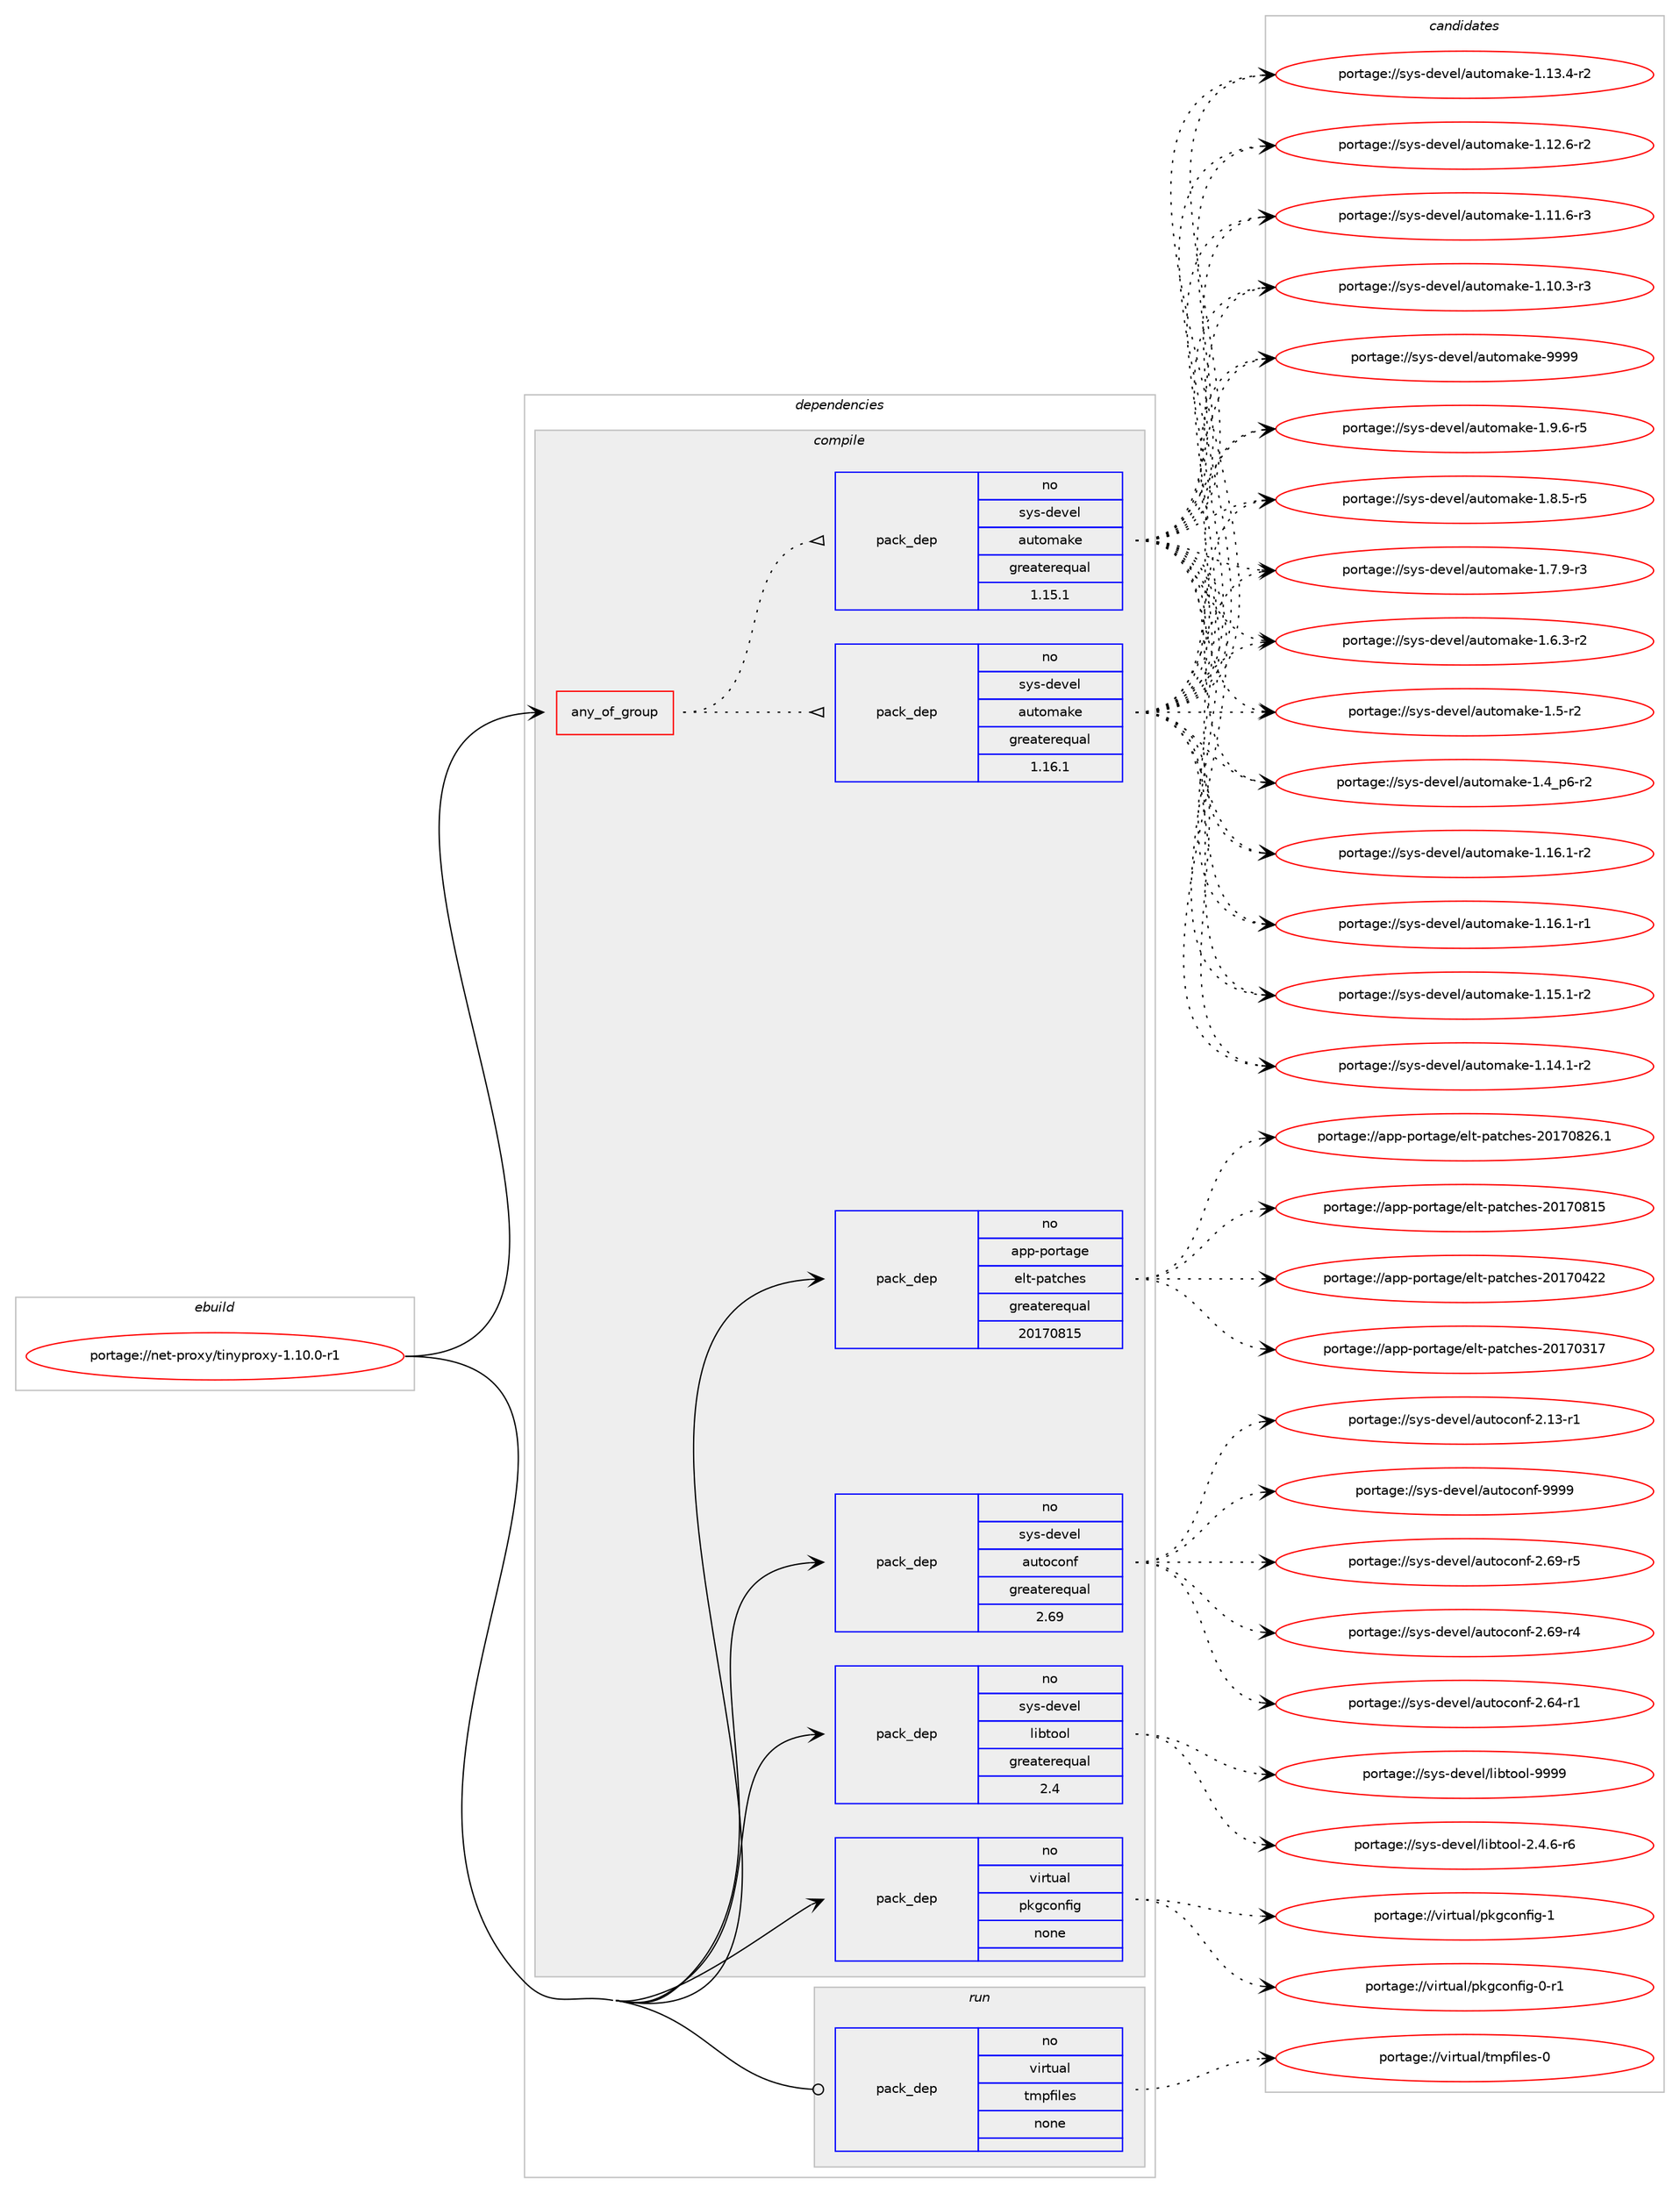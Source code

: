 digraph prolog {

# *************
# Graph options
# *************

newrank=true;
concentrate=true;
compound=true;
graph [rankdir=LR,fontname=Helvetica,fontsize=10,ranksep=1.5];#, ranksep=2.5, nodesep=0.2];
edge  [arrowhead=vee];
node  [fontname=Helvetica,fontsize=10];

# **********
# The ebuild
# **********

subgraph cluster_leftcol {
color=gray;
rank=same;
label=<<i>ebuild</i>>;
id [label="portage://net-proxy/tinyproxy-1.10.0-r1", color=red, width=4, href="../net-proxy/tinyproxy-1.10.0-r1.svg"];
}

# ****************
# The dependencies
# ****************

subgraph cluster_midcol {
color=gray;
label=<<i>dependencies</i>>;
subgraph cluster_compile {
fillcolor="#eeeeee";
style=filled;
label=<<i>compile</i>>;
subgraph any1770 {
dependency110711 [label=<<TABLE BORDER="0" CELLBORDER="1" CELLSPACING="0" CELLPADDING="4"><TR><TD CELLPADDING="10">any_of_group</TD></TR></TABLE>>, shape=none, color=red];subgraph pack86772 {
dependency110712 [label=<<TABLE BORDER="0" CELLBORDER="1" CELLSPACING="0" CELLPADDING="4" WIDTH="220"><TR><TD ROWSPAN="6" CELLPADDING="30">pack_dep</TD></TR><TR><TD WIDTH="110">no</TD></TR><TR><TD>sys-devel</TD></TR><TR><TD>automake</TD></TR><TR><TD>greaterequal</TD></TR><TR><TD>1.16.1</TD></TR></TABLE>>, shape=none, color=blue];
}
dependency110711:e -> dependency110712:w [weight=20,style="dotted",arrowhead="oinv"];
subgraph pack86773 {
dependency110713 [label=<<TABLE BORDER="0" CELLBORDER="1" CELLSPACING="0" CELLPADDING="4" WIDTH="220"><TR><TD ROWSPAN="6" CELLPADDING="30">pack_dep</TD></TR><TR><TD WIDTH="110">no</TD></TR><TR><TD>sys-devel</TD></TR><TR><TD>automake</TD></TR><TR><TD>greaterequal</TD></TR><TR><TD>1.15.1</TD></TR></TABLE>>, shape=none, color=blue];
}
dependency110711:e -> dependency110713:w [weight=20,style="dotted",arrowhead="oinv"];
}
id:e -> dependency110711:w [weight=20,style="solid",arrowhead="vee"];
subgraph pack86774 {
dependency110714 [label=<<TABLE BORDER="0" CELLBORDER="1" CELLSPACING="0" CELLPADDING="4" WIDTH="220"><TR><TD ROWSPAN="6" CELLPADDING="30">pack_dep</TD></TR><TR><TD WIDTH="110">no</TD></TR><TR><TD>app-portage</TD></TR><TR><TD>elt-patches</TD></TR><TR><TD>greaterequal</TD></TR><TR><TD>20170815</TD></TR></TABLE>>, shape=none, color=blue];
}
id:e -> dependency110714:w [weight=20,style="solid",arrowhead="vee"];
subgraph pack86775 {
dependency110715 [label=<<TABLE BORDER="0" CELLBORDER="1" CELLSPACING="0" CELLPADDING="4" WIDTH="220"><TR><TD ROWSPAN="6" CELLPADDING="30">pack_dep</TD></TR><TR><TD WIDTH="110">no</TD></TR><TR><TD>sys-devel</TD></TR><TR><TD>autoconf</TD></TR><TR><TD>greaterequal</TD></TR><TR><TD>2.69</TD></TR></TABLE>>, shape=none, color=blue];
}
id:e -> dependency110715:w [weight=20,style="solid",arrowhead="vee"];
subgraph pack86776 {
dependency110716 [label=<<TABLE BORDER="0" CELLBORDER="1" CELLSPACING="0" CELLPADDING="4" WIDTH="220"><TR><TD ROWSPAN="6" CELLPADDING="30">pack_dep</TD></TR><TR><TD WIDTH="110">no</TD></TR><TR><TD>sys-devel</TD></TR><TR><TD>libtool</TD></TR><TR><TD>greaterequal</TD></TR><TR><TD>2.4</TD></TR></TABLE>>, shape=none, color=blue];
}
id:e -> dependency110716:w [weight=20,style="solid",arrowhead="vee"];
subgraph pack86777 {
dependency110717 [label=<<TABLE BORDER="0" CELLBORDER="1" CELLSPACING="0" CELLPADDING="4" WIDTH="220"><TR><TD ROWSPAN="6" CELLPADDING="30">pack_dep</TD></TR><TR><TD WIDTH="110">no</TD></TR><TR><TD>virtual</TD></TR><TR><TD>pkgconfig</TD></TR><TR><TD>none</TD></TR><TR><TD></TD></TR></TABLE>>, shape=none, color=blue];
}
id:e -> dependency110717:w [weight=20,style="solid",arrowhead="vee"];
}
subgraph cluster_compileandrun {
fillcolor="#eeeeee";
style=filled;
label=<<i>compile and run</i>>;
}
subgraph cluster_run {
fillcolor="#eeeeee";
style=filled;
label=<<i>run</i>>;
subgraph pack86778 {
dependency110718 [label=<<TABLE BORDER="0" CELLBORDER="1" CELLSPACING="0" CELLPADDING="4" WIDTH="220"><TR><TD ROWSPAN="6" CELLPADDING="30">pack_dep</TD></TR><TR><TD WIDTH="110">no</TD></TR><TR><TD>virtual</TD></TR><TR><TD>tmpfiles</TD></TR><TR><TD>none</TD></TR><TR><TD></TD></TR></TABLE>>, shape=none, color=blue];
}
id:e -> dependency110718:w [weight=20,style="solid",arrowhead="odot"];
}
}

# **************
# The candidates
# **************

subgraph cluster_choices {
rank=same;
color=gray;
label=<<i>candidates</i>>;

subgraph choice86772 {
color=black;
nodesep=1;
choice115121115451001011181011084797117116111109971071014557575757 [label="portage://sys-devel/automake-9999", color=red, width=4,href="../sys-devel/automake-9999.svg"];
choice115121115451001011181011084797117116111109971071014549465746544511453 [label="portage://sys-devel/automake-1.9.6-r5", color=red, width=4,href="../sys-devel/automake-1.9.6-r5.svg"];
choice115121115451001011181011084797117116111109971071014549465646534511453 [label="portage://sys-devel/automake-1.8.5-r5", color=red, width=4,href="../sys-devel/automake-1.8.5-r5.svg"];
choice115121115451001011181011084797117116111109971071014549465546574511451 [label="portage://sys-devel/automake-1.7.9-r3", color=red, width=4,href="../sys-devel/automake-1.7.9-r3.svg"];
choice115121115451001011181011084797117116111109971071014549465446514511450 [label="portage://sys-devel/automake-1.6.3-r2", color=red, width=4,href="../sys-devel/automake-1.6.3-r2.svg"];
choice11512111545100101118101108479711711611110997107101454946534511450 [label="portage://sys-devel/automake-1.5-r2", color=red, width=4,href="../sys-devel/automake-1.5-r2.svg"];
choice115121115451001011181011084797117116111109971071014549465295112544511450 [label="portage://sys-devel/automake-1.4_p6-r2", color=red, width=4,href="../sys-devel/automake-1.4_p6-r2.svg"];
choice11512111545100101118101108479711711611110997107101454946495446494511450 [label="portage://sys-devel/automake-1.16.1-r2", color=red, width=4,href="../sys-devel/automake-1.16.1-r2.svg"];
choice11512111545100101118101108479711711611110997107101454946495446494511449 [label="portage://sys-devel/automake-1.16.1-r1", color=red, width=4,href="../sys-devel/automake-1.16.1-r1.svg"];
choice11512111545100101118101108479711711611110997107101454946495346494511450 [label="portage://sys-devel/automake-1.15.1-r2", color=red, width=4,href="../sys-devel/automake-1.15.1-r2.svg"];
choice11512111545100101118101108479711711611110997107101454946495246494511450 [label="portage://sys-devel/automake-1.14.1-r2", color=red, width=4,href="../sys-devel/automake-1.14.1-r2.svg"];
choice11512111545100101118101108479711711611110997107101454946495146524511450 [label="portage://sys-devel/automake-1.13.4-r2", color=red, width=4,href="../sys-devel/automake-1.13.4-r2.svg"];
choice11512111545100101118101108479711711611110997107101454946495046544511450 [label="portage://sys-devel/automake-1.12.6-r2", color=red, width=4,href="../sys-devel/automake-1.12.6-r2.svg"];
choice11512111545100101118101108479711711611110997107101454946494946544511451 [label="portage://sys-devel/automake-1.11.6-r3", color=red, width=4,href="../sys-devel/automake-1.11.6-r3.svg"];
choice11512111545100101118101108479711711611110997107101454946494846514511451 [label="portage://sys-devel/automake-1.10.3-r3", color=red, width=4,href="../sys-devel/automake-1.10.3-r3.svg"];
dependency110712:e -> choice115121115451001011181011084797117116111109971071014557575757:w [style=dotted,weight="100"];
dependency110712:e -> choice115121115451001011181011084797117116111109971071014549465746544511453:w [style=dotted,weight="100"];
dependency110712:e -> choice115121115451001011181011084797117116111109971071014549465646534511453:w [style=dotted,weight="100"];
dependency110712:e -> choice115121115451001011181011084797117116111109971071014549465546574511451:w [style=dotted,weight="100"];
dependency110712:e -> choice115121115451001011181011084797117116111109971071014549465446514511450:w [style=dotted,weight="100"];
dependency110712:e -> choice11512111545100101118101108479711711611110997107101454946534511450:w [style=dotted,weight="100"];
dependency110712:e -> choice115121115451001011181011084797117116111109971071014549465295112544511450:w [style=dotted,weight="100"];
dependency110712:e -> choice11512111545100101118101108479711711611110997107101454946495446494511450:w [style=dotted,weight="100"];
dependency110712:e -> choice11512111545100101118101108479711711611110997107101454946495446494511449:w [style=dotted,weight="100"];
dependency110712:e -> choice11512111545100101118101108479711711611110997107101454946495346494511450:w [style=dotted,weight="100"];
dependency110712:e -> choice11512111545100101118101108479711711611110997107101454946495246494511450:w [style=dotted,weight="100"];
dependency110712:e -> choice11512111545100101118101108479711711611110997107101454946495146524511450:w [style=dotted,weight="100"];
dependency110712:e -> choice11512111545100101118101108479711711611110997107101454946495046544511450:w [style=dotted,weight="100"];
dependency110712:e -> choice11512111545100101118101108479711711611110997107101454946494946544511451:w [style=dotted,weight="100"];
dependency110712:e -> choice11512111545100101118101108479711711611110997107101454946494846514511451:w [style=dotted,weight="100"];
}
subgraph choice86773 {
color=black;
nodesep=1;
choice115121115451001011181011084797117116111109971071014557575757 [label="portage://sys-devel/automake-9999", color=red, width=4,href="../sys-devel/automake-9999.svg"];
choice115121115451001011181011084797117116111109971071014549465746544511453 [label="portage://sys-devel/automake-1.9.6-r5", color=red, width=4,href="../sys-devel/automake-1.9.6-r5.svg"];
choice115121115451001011181011084797117116111109971071014549465646534511453 [label="portage://sys-devel/automake-1.8.5-r5", color=red, width=4,href="../sys-devel/automake-1.8.5-r5.svg"];
choice115121115451001011181011084797117116111109971071014549465546574511451 [label="portage://sys-devel/automake-1.7.9-r3", color=red, width=4,href="../sys-devel/automake-1.7.9-r3.svg"];
choice115121115451001011181011084797117116111109971071014549465446514511450 [label="portage://sys-devel/automake-1.6.3-r2", color=red, width=4,href="../sys-devel/automake-1.6.3-r2.svg"];
choice11512111545100101118101108479711711611110997107101454946534511450 [label="portage://sys-devel/automake-1.5-r2", color=red, width=4,href="../sys-devel/automake-1.5-r2.svg"];
choice115121115451001011181011084797117116111109971071014549465295112544511450 [label="portage://sys-devel/automake-1.4_p6-r2", color=red, width=4,href="../sys-devel/automake-1.4_p6-r2.svg"];
choice11512111545100101118101108479711711611110997107101454946495446494511450 [label="portage://sys-devel/automake-1.16.1-r2", color=red, width=4,href="../sys-devel/automake-1.16.1-r2.svg"];
choice11512111545100101118101108479711711611110997107101454946495446494511449 [label="portage://sys-devel/automake-1.16.1-r1", color=red, width=4,href="../sys-devel/automake-1.16.1-r1.svg"];
choice11512111545100101118101108479711711611110997107101454946495346494511450 [label="portage://sys-devel/automake-1.15.1-r2", color=red, width=4,href="../sys-devel/automake-1.15.1-r2.svg"];
choice11512111545100101118101108479711711611110997107101454946495246494511450 [label="portage://sys-devel/automake-1.14.1-r2", color=red, width=4,href="../sys-devel/automake-1.14.1-r2.svg"];
choice11512111545100101118101108479711711611110997107101454946495146524511450 [label="portage://sys-devel/automake-1.13.4-r2", color=red, width=4,href="../sys-devel/automake-1.13.4-r2.svg"];
choice11512111545100101118101108479711711611110997107101454946495046544511450 [label="portage://sys-devel/automake-1.12.6-r2", color=red, width=4,href="../sys-devel/automake-1.12.6-r2.svg"];
choice11512111545100101118101108479711711611110997107101454946494946544511451 [label="portage://sys-devel/automake-1.11.6-r3", color=red, width=4,href="../sys-devel/automake-1.11.6-r3.svg"];
choice11512111545100101118101108479711711611110997107101454946494846514511451 [label="portage://sys-devel/automake-1.10.3-r3", color=red, width=4,href="../sys-devel/automake-1.10.3-r3.svg"];
dependency110713:e -> choice115121115451001011181011084797117116111109971071014557575757:w [style=dotted,weight="100"];
dependency110713:e -> choice115121115451001011181011084797117116111109971071014549465746544511453:w [style=dotted,weight="100"];
dependency110713:e -> choice115121115451001011181011084797117116111109971071014549465646534511453:w [style=dotted,weight="100"];
dependency110713:e -> choice115121115451001011181011084797117116111109971071014549465546574511451:w [style=dotted,weight="100"];
dependency110713:e -> choice115121115451001011181011084797117116111109971071014549465446514511450:w [style=dotted,weight="100"];
dependency110713:e -> choice11512111545100101118101108479711711611110997107101454946534511450:w [style=dotted,weight="100"];
dependency110713:e -> choice115121115451001011181011084797117116111109971071014549465295112544511450:w [style=dotted,weight="100"];
dependency110713:e -> choice11512111545100101118101108479711711611110997107101454946495446494511450:w [style=dotted,weight="100"];
dependency110713:e -> choice11512111545100101118101108479711711611110997107101454946495446494511449:w [style=dotted,weight="100"];
dependency110713:e -> choice11512111545100101118101108479711711611110997107101454946495346494511450:w [style=dotted,weight="100"];
dependency110713:e -> choice11512111545100101118101108479711711611110997107101454946495246494511450:w [style=dotted,weight="100"];
dependency110713:e -> choice11512111545100101118101108479711711611110997107101454946495146524511450:w [style=dotted,weight="100"];
dependency110713:e -> choice11512111545100101118101108479711711611110997107101454946495046544511450:w [style=dotted,weight="100"];
dependency110713:e -> choice11512111545100101118101108479711711611110997107101454946494946544511451:w [style=dotted,weight="100"];
dependency110713:e -> choice11512111545100101118101108479711711611110997107101454946494846514511451:w [style=dotted,weight="100"];
}
subgraph choice86774 {
color=black;
nodesep=1;
choice971121124511211111411697103101471011081164511297116991041011154550484955485650544649 [label="portage://app-portage/elt-patches-20170826.1", color=red, width=4,href="../app-portage/elt-patches-20170826.1.svg"];
choice97112112451121111141169710310147101108116451129711699104101115455048495548564953 [label="portage://app-portage/elt-patches-20170815", color=red, width=4,href="../app-portage/elt-patches-20170815.svg"];
choice97112112451121111141169710310147101108116451129711699104101115455048495548525050 [label="portage://app-portage/elt-patches-20170422", color=red, width=4,href="../app-portage/elt-patches-20170422.svg"];
choice97112112451121111141169710310147101108116451129711699104101115455048495548514955 [label="portage://app-portage/elt-patches-20170317", color=red, width=4,href="../app-portage/elt-patches-20170317.svg"];
dependency110714:e -> choice971121124511211111411697103101471011081164511297116991041011154550484955485650544649:w [style=dotted,weight="100"];
dependency110714:e -> choice97112112451121111141169710310147101108116451129711699104101115455048495548564953:w [style=dotted,weight="100"];
dependency110714:e -> choice97112112451121111141169710310147101108116451129711699104101115455048495548525050:w [style=dotted,weight="100"];
dependency110714:e -> choice97112112451121111141169710310147101108116451129711699104101115455048495548514955:w [style=dotted,weight="100"];
}
subgraph choice86775 {
color=black;
nodesep=1;
choice115121115451001011181011084797117116111991111101024557575757 [label="portage://sys-devel/autoconf-9999", color=red, width=4,href="../sys-devel/autoconf-9999.svg"];
choice1151211154510010111810110847971171161119911111010245504654574511453 [label="portage://sys-devel/autoconf-2.69-r5", color=red, width=4,href="../sys-devel/autoconf-2.69-r5.svg"];
choice1151211154510010111810110847971171161119911111010245504654574511452 [label="portage://sys-devel/autoconf-2.69-r4", color=red, width=4,href="../sys-devel/autoconf-2.69-r4.svg"];
choice1151211154510010111810110847971171161119911111010245504654524511449 [label="portage://sys-devel/autoconf-2.64-r1", color=red, width=4,href="../sys-devel/autoconf-2.64-r1.svg"];
choice1151211154510010111810110847971171161119911111010245504649514511449 [label="portage://sys-devel/autoconf-2.13-r1", color=red, width=4,href="../sys-devel/autoconf-2.13-r1.svg"];
dependency110715:e -> choice115121115451001011181011084797117116111991111101024557575757:w [style=dotted,weight="100"];
dependency110715:e -> choice1151211154510010111810110847971171161119911111010245504654574511453:w [style=dotted,weight="100"];
dependency110715:e -> choice1151211154510010111810110847971171161119911111010245504654574511452:w [style=dotted,weight="100"];
dependency110715:e -> choice1151211154510010111810110847971171161119911111010245504654524511449:w [style=dotted,weight="100"];
dependency110715:e -> choice1151211154510010111810110847971171161119911111010245504649514511449:w [style=dotted,weight="100"];
}
subgraph choice86776 {
color=black;
nodesep=1;
choice1151211154510010111810110847108105981161111111084557575757 [label="portage://sys-devel/libtool-9999", color=red, width=4,href="../sys-devel/libtool-9999.svg"];
choice1151211154510010111810110847108105981161111111084550465246544511454 [label="portage://sys-devel/libtool-2.4.6-r6", color=red, width=4,href="../sys-devel/libtool-2.4.6-r6.svg"];
dependency110716:e -> choice1151211154510010111810110847108105981161111111084557575757:w [style=dotted,weight="100"];
dependency110716:e -> choice1151211154510010111810110847108105981161111111084550465246544511454:w [style=dotted,weight="100"];
}
subgraph choice86777 {
color=black;
nodesep=1;
choice1181051141161179710847112107103991111101021051034549 [label="portage://virtual/pkgconfig-1", color=red, width=4,href="../virtual/pkgconfig-1.svg"];
choice11810511411611797108471121071039911111010210510345484511449 [label="portage://virtual/pkgconfig-0-r1", color=red, width=4,href="../virtual/pkgconfig-0-r1.svg"];
dependency110717:e -> choice1181051141161179710847112107103991111101021051034549:w [style=dotted,weight="100"];
dependency110717:e -> choice11810511411611797108471121071039911111010210510345484511449:w [style=dotted,weight="100"];
}
subgraph choice86778 {
color=black;
nodesep=1;
choice11810511411611797108471161091121021051081011154548 [label="portage://virtual/tmpfiles-0", color=red, width=4,href="../virtual/tmpfiles-0.svg"];
dependency110718:e -> choice11810511411611797108471161091121021051081011154548:w [style=dotted,weight="100"];
}
}

}
